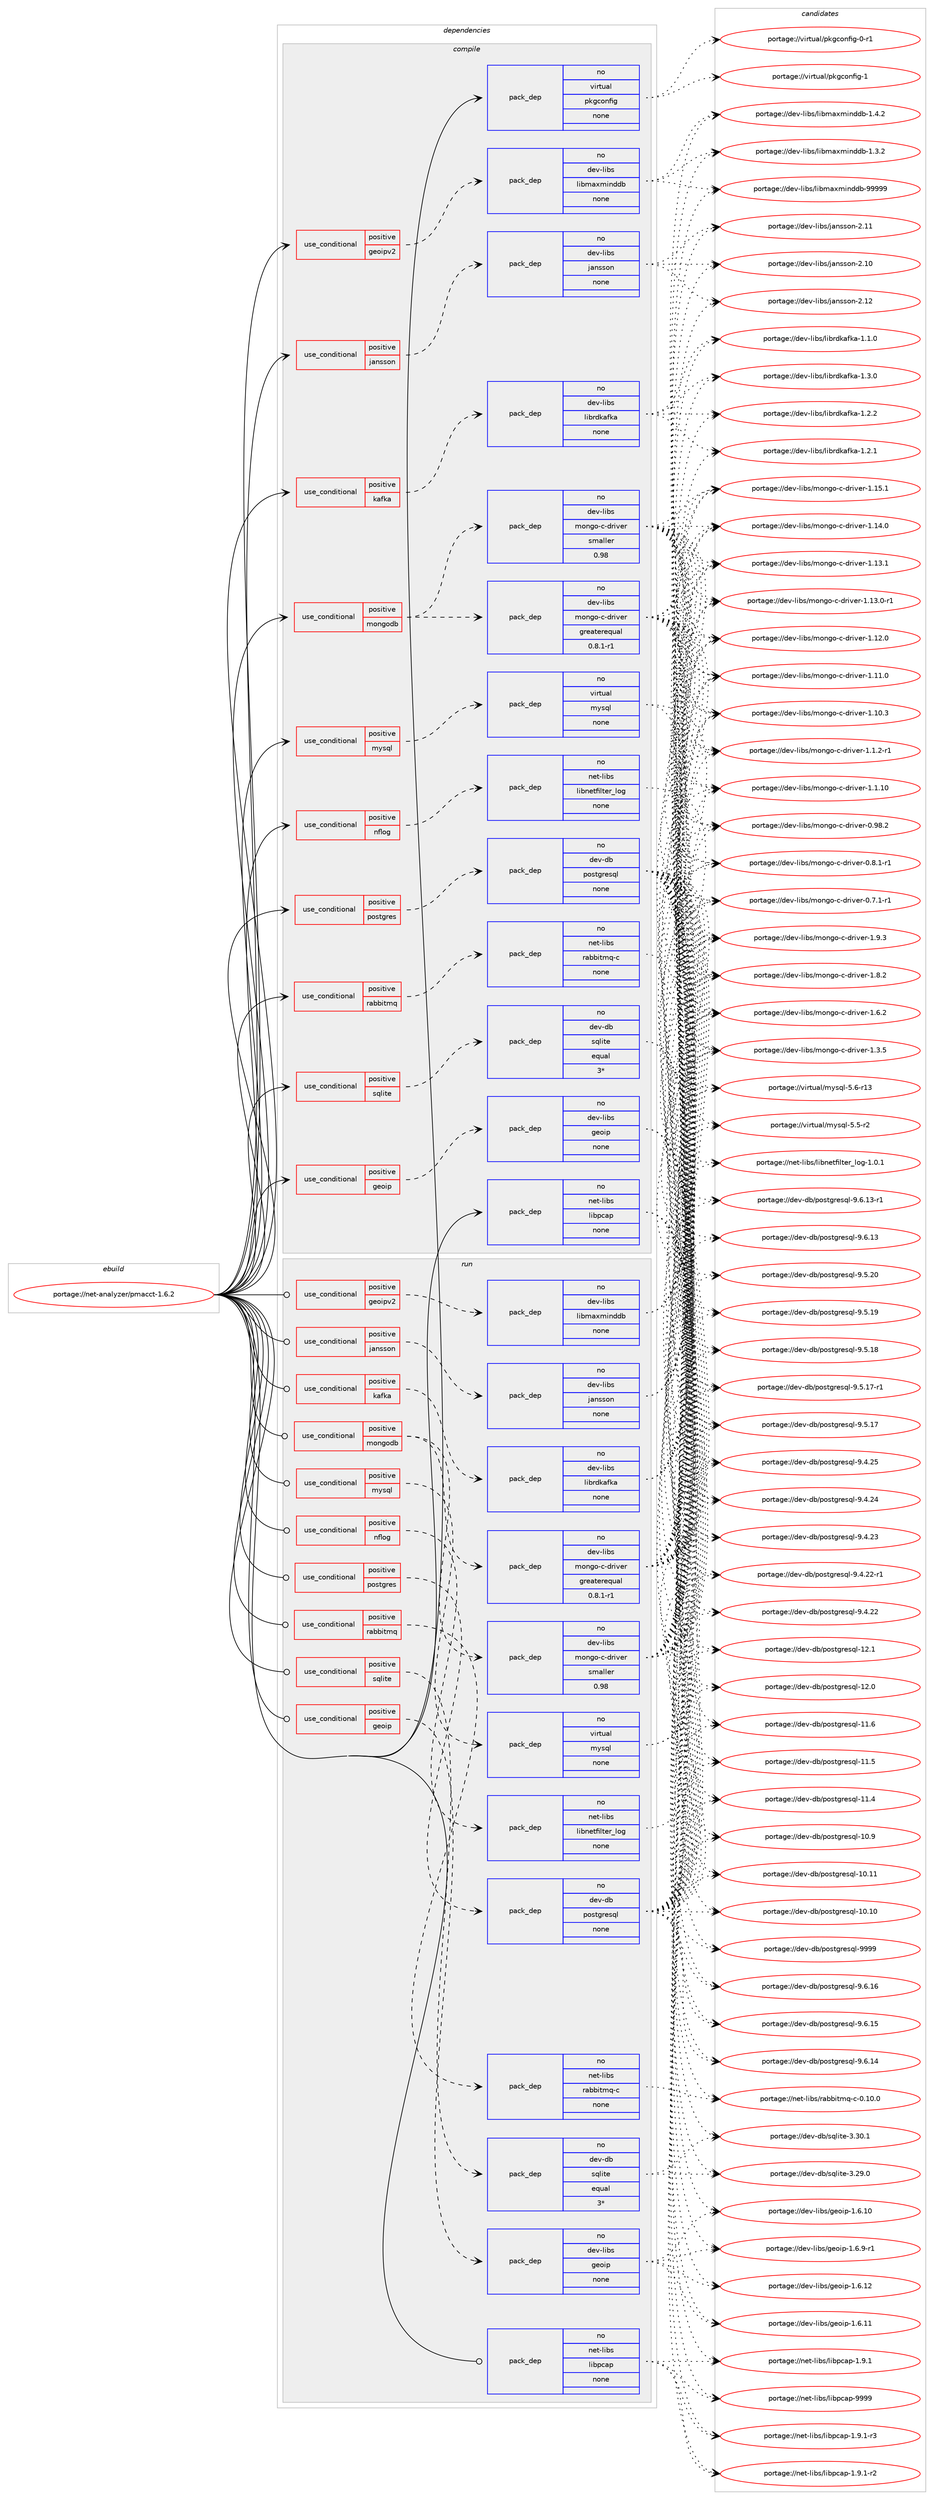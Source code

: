 digraph prolog {

# *************
# Graph options
# *************

newrank=true;
concentrate=true;
compound=true;
graph [rankdir=LR,fontname=Helvetica,fontsize=10,ranksep=1.5];#, ranksep=2.5, nodesep=0.2];
edge  [arrowhead=vee];
node  [fontname=Helvetica,fontsize=10];

# **********
# The ebuild
# **********

subgraph cluster_leftcol {
color=gray;
rank=same;
label=<<i>ebuild</i>>;
id [label="portage://net-analyzer/pmacct-1.6.2", color=red, width=4, href="../net-analyzer/pmacct-1.6.2.svg"];
}

# ****************
# The dependencies
# ****************

subgraph cluster_midcol {
color=gray;
label=<<i>dependencies</i>>;
subgraph cluster_compile {
fillcolor="#eeeeee";
style=filled;
label=<<i>compile</i>>;
subgraph cond34175 {
dependency152316 [label=<<TABLE BORDER="0" CELLBORDER="1" CELLSPACING="0" CELLPADDING="4"><TR><TD ROWSPAN="3" CELLPADDING="10">use_conditional</TD></TR><TR><TD>positive</TD></TR><TR><TD>geoip</TD></TR></TABLE>>, shape=none, color=red];
subgraph pack115647 {
dependency152317 [label=<<TABLE BORDER="0" CELLBORDER="1" CELLSPACING="0" CELLPADDING="4" WIDTH="220"><TR><TD ROWSPAN="6" CELLPADDING="30">pack_dep</TD></TR><TR><TD WIDTH="110">no</TD></TR><TR><TD>dev-libs</TD></TR><TR><TD>geoip</TD></TR><TR><TD>none</TD></TR><TR><TD></TD></TR></TABLE>>, shape=none, color=blue];
}
dependency152316:e -> dependency152317:w [weight=20,style="dashed",arrowhead="vee"];
}
id:e -> dependency152316:w [weight=20,style="solid",arrowhead="vee"];
subgraph cond34176 {
dependency152318 [label=<<TABLE BORDER="0" CELLBORDER="1" CELLSPACING="0" CELLPADDING="4"><TR><TD ROWSPAN="3" CELLPADDING="10">use_conditional</TD></TR><TR><TD>positive</TD></TR><TR><TD>geoipv2</TD></TR></TABLE>>, shape=none, color=red];
subgraph pack115648 {
dependency152319 [label=<<TABLE BORDER="0" CELLBORDER="1" CELLSPACING="0" CELLPADDING="4" WIDTH="220"><TR><TD ROWSPAN="6" CELLPADDING="30">pack_dep</TD></TR><TR><TD WIDTH="110">no</TD></TR><TR><TD>dev-libs</TD></TR><TR><TD>libmaxminddb</TD></TR><TR><TD>none</TD></TR><TR><TD></TD></TR></TABLE>>, shape=none, color=blue];
}
dependency152318:e -> dependency152319:w [weight=20,style="dashed",arrowhead="vee"];
}
id:e -> dependency152318:w [weight=20,style="solid",arrowhead="vee"];
subgraph cond34177 {
dependency152320 [label=<<TABLE BORDER="0" CELLBORDER="1" CELLSPACING="0" CELLPADDING="4"><TR><TD ROWSPAN="3" CELLPADDING="10">use_conditional</TD></TR><TR><TD>positive</TD></TR><TR><TD>jansson</TD></TR></TABLE>>, shape=none, color=red];
subgraph pack115649 {
dependency152321 [label=<<TABLE BORDER="0" CELLBORDER="1" CELLSPACING="0" CELLPADDING="4" WIDTH="220"><TR><TD ROWSPAN="6" CELLPADDING="30">pack_dep</TD></TR><TR><TD WIDTH="110">no</TD></TR><TR><TD>dev-libs</TD></TR><TR><TD>jansson</TD></TR><TR><TD>none</TD></TR><TR><TD></TD></TR></TABLE>>, shape=none, color=blue];
}
dependency152320:e -> dependency152321:w [weight=20,style="dashed",arrowhead="vee"];
}
id:e -> dependency152320:w [weight=20,style="solid",arrowhead="vee"];
subgraph cond34178 {
dependency152322 [label=<<TABLE BORDER="0" CELLBORDER="1" CELLSPACING="0" CELLPADDING="4"><TR><TD ROWSPAN="3" CELLPADDING="10">use_conditional</TD></TR><TR><TD>positive</TD></TR><TR><TD>kafka</TD></TR></TABLE>>, shape=none, color=red];
subgraph pack115650 {
dependency152323 [label=<<TABLE BORDER="0" CELLBORDER="1" CELLSPACING="0" CELLPADDING="4" WIDTH="220"><TR><TD ROWSPAN="6" CELLPADDING="30">pack_dep</TD></TR><TR><TD WIDTH="110">no</TD></TR><TR><TD>dev-libs</TD></TR><TR><TD>librdkafka</TD></TR><TR><TD>none</TD></TR><TR><TD></TD></TR></TABLE>>, shape=none, color=blue];
}
dependency152322:e -> dependency152323:w [weight=20,style="dashed",arrowhead="vee"];
}
id:e -> dependency152322:w [weight=20,style="solid",arrowhead="vee"];
subgraph cond34179 {
dependency152324 [label=<<TABLE BORDER="0" CELLBORDER="1" CELLSPACING="0" CELLPADDING="4"><TR><TD ROWSPAN="3" CELLPADDING="10">use_conditional</TD></TR><TR><TD>positive</TD></TR><TR><TD>mongodb</TD></TR></TABLE>>, shape=none, color=red];
subgraph pack115651 {
dependency152325 [label=<<TABLE BORDER="0" CELLBORDER="1" CELLSPACING="0" CELLPADDING="4" WIDTH="220"><TR><TD ROWSPAN="6" CELLPADDING="30">pack_dep</TD></TR><TR><TD WIDTH="110">no</TD></TR><TR><TD>dev-libs</TD></TR><TR><TD>mongo-c-driver</TD></TR><TR><TD>greaterequal</TD></TR><TR><TD>0.8.1-r1</TD></TR></TABLE>>, shape=none, color=blue];
}
dependency152324:e -> dependency152325:w [weight=20,style="dashed",arrowhead="vee"];
subgraph pack115652 {
dependency152326 [label=<<TABLE BORDER="0" CELLBORDER="1" CELLSPACING="0" CELLPADDING="4" WIDTH="220"><TR><TD ROWSPAN="6" CELLPADDING="30">pack_dep</TD></TR><TR><TD WIDTH="110">no</TD></TR><TR><TD>dev-libs</TD></TR><TR><TD>mongo-c-driver</TD></TR><TR><TD>smaller</TD></TR><TR><TD>0.98</TD></TR></TABLE>>, shape=none, color=blue];
}
dependency152324:e -> dependency152326:w [weight=20,style="dashed",arrowhead="vee"];
}
id:e -> dependency152324:w [weight=20,style="solid",arrowhead="vee"];
subgraph cond34180 {
dependency152327 [label=<<TABLE BORDER="0" CELLBORDER="1" CELLSPACING="0" CELLPADDING="4"><TR><TD ROWSPAN="3" CELLPADDING="10">use_conditional</TD></TR><TR><TD>positive</TD></TR><TR><TD>mysql</TD></TR></TABLE>>, shape=none, color=red];
subgraph pack115653 {
dependency152328 [label=<<TABLE BORDER="0" CELLBORDER="1" CELLSPACING="0" CELLPADDING="4" WIDTH="220"><TR><TD ROWSPAN="6" CELLPADDING="30">pack_dep</TD></TR><TR><TD WIDTH="110">no</TD></TR><TR><TD>virtual</TD></TR><TR><TD>mysql</TD></TR><TR><TD>none</TD></TR><TR><TD></TD></TR></TABLE>>, shape=none, color=blue];
}
dependency152327:e -> dependency152328:w [weight=20,style="dashed",arrowhead="vee"];
}
id:e -> dependency152327:w [weight=20,style="solid",arrowhead="vee"];
subgraph cond34181 {
dependency152329 [label=<<TABLE BORDER="0" CELLBORDER="1" CELLSPACING="0" CELLPADDING="4"><TR><TD ROWSPAN="3" CELLPADDING="10">use_conditional</TD></TR><TR><TD>positive</TD></TR><TR><TD>nflog</TD></TR></TABLE>>, shape=none, color=red];
subgraph pack115654 {
dependency152330 [label=<<TABLE BORDER="0" CELLBORDER="1" CELLSPACING="0" CELLPADDING="4" WIDTH="220"><TR><TD ROWSPAN="6" CELLPADDING="30">pack_dep</TD></TR><TR><TD WIDTH="110">no</TD></TR><TR><TD>net-libs</TD></TR><TR><TD>libnetfilter_log</TD></TR><TR><TD>none</TD></TR><TR><TD></TD></TR></TABLE>>, shape=none, color=blue];
}
dependency152329:e -> dependency152330:w [weight=20,style="dashed",arrowhead="vee"];
}
id:e -> dependency152329:w [weight=20,style="solid",arrowhead="vee"];
subgraph cond34182 {
dependency152331 [label=<<TABLE BORDER="0" CELLBORDER="1" CELLSPACING="0" CELLPADDING="4"><TR><TD ROWSPAN="3" CELLPADDING="10">use_conditional</TD></TR><TR><TD>positive</TD></TR><TR><TD>postgres</TD></TR></TABLE>>, shape=none, color=red];
subgraph pack115655 {
dependency152332 [label=<<TABLE BORDER="0" CELLBORDER="1" CELLSPACING="0" CELLPADDING="4" WIDTH="220"><TR><TD ROWSPAN="6" CELLPADDING="30">pack_dep</TD></TR><TR><TD WIDTH="110">no</TD></TR><TR><TD>dev-db</TD></TR><TR><TD>postgresql</TD></TR><TR><TD>none</TD></TR><TR><TD></TD></TR></TABLE>>, shape=none, color=blue];
}
dependency152331:e -> dependency152332:w [weight=20,style="dashed",arrowhead="vee"];
}
id:e -> dependency152331:w [weight=20,style="solid",arrowhead="vee"];
subgraph cond34183 {
dependency152333 [label=<<TABLE BORDER="0" CELLBORDER="1" CELLSPACING="0" CELLPADDING="4"><TR><TD ROWSPAN="3" CELLPADDING="10">use_conditional</TD></TR><TR><TD>positive</TD></TR><TR><TD>rabbitmq</TD></TR></TABLE>>, shape=none, color=red];
subgraph pack115656 {
dependency152334 [label=<<TABLE BORDER="0" CELLBORDER="1" CELLSPACING="0" CELLPADDING="4" WIDTH="220"><TR><TD ROWSPAN="6" CELLPADDING="30">pack_dep</TD></TR><TR><TD WIDTH="110">no</TD></TR><TR><TD>net-libs</TD></TR><TR><TD>rabbitmq-c</TD></TR><TR><TD>none</TD></TR><TR><TD></TD></TR></TABLE>>, shape=none, color=blue];
}
dependency152333:e -> dependency152334:w [weight=20,style="dashed",arrowhead="vee"];
}
id:e -> dependency152333:w [weight=20,style="solid",arrowhead="vee"];
subgraph cond34184 {
dependency152335 [label=<<TABLE BORDER="0" CELLBORDER="1" CELLSPACING="0" CELLPADDING="4"><TR><TD ROWSPAN="3" CELLPADDING="10">use_conditional</TD></TR><TR><TD>positive</TD></TR><TR><TD>sqlite</TD></TR></TABLE>>, shape=none, color=red];
subgraph pack115657 {
dependency152336 [label=<<TABLE BORDER="0" CELLBORDER="1" CELLSPACING="0" CELLPADDING="4" WIDTH="220"><TR><TD ROWSPAN="6" CELLPADDING="30">pack_dep</TD></TR><TR><TD WIDTH="110">no</TD></TR><TR><TD>dev-db</TD></TR><TR><TD>sqlite</TD></TR><TR><TD>equal</TD></TR><TR><TD>3*</TD></TR></TABLE>>, shape=none, color=blue];
}
dependency152335:e -> dependency152336:w [weight=20,style="dashed",arrowhead="vee"];
}
id:e -> dependency152335:w [weight=20,style="solid",arrowhead="vee"];
subgraph pack115658 {
dependency152337 [label=<<TABLE BORDER="0" CELLBORDER="1" CELLSPACING="0" CELLPADDING="4" WIDTH="220"><TR><TD ROWSPAN="6" CELLPADDING="30">pack_dep</TD></TR><TR><TD WIDTH="110">no</TD></TR><TR><TD>net-libs</TD></TR><TR><TD>libpcap</TD></TR><TR><TD>none</TD></TR><TR><TD></TD></TR></TABLE>>, shape=none, color=blue];
}
id:e -> dependency152337:w [weight=20,style="solid",arrowhead="vee"];
subgraph pack115659 {
dependency152338 [label=<<TABLE BORDER="0" CELLBORDER="1" CELLSPACING="0" CELLPADDING="4" WIDTH="220"><TR><TD ROWSPAN="6" CELLPADDING="30">pack_dep</TD></TR><TR><TD WIDTH="110">no</TD></TR><TR><TD>virtual</TD></TR><TR><TD>pkgconfig</TD></TR><TR><TD>none</TD></TR><TR><TD></TD></TR></TABLE>>, shape=none, color=blue];
}
id:e -> dependency152338:w [weight=20,style="solid",arrowhead="vee"];
}
subgraph cluster_compileandrun {
fillcolor="#eeeeee";
style=filled;
label=<<i>compile and run</i>>;
}
subgraph cluster_run {
fillcolor="#eeeeee";
style=filled;
label=<<i>run</i>>;
subgraph cond34185 {
dependency152339 [label=<<TABLE BORDER="0" CELLBORDER="1" CELLSPACING="0" CELLPADDING="4"><TR><TD ROWSPAN="3" CELLPADDING="10">use_conditional</TD></TR><TR><TD>positive</TD></TR><TR><TD>geoip</TD></TR></TABLE>>, shape=none, color=red];
subgraph pack115660 {
dependency152340 [label=<<TABLE BORDER="0" CELLBORDER="1" CELLSPACING="0" CELLPADDING="4" WIDTH="220"><TR><TD ROWSPAN="6" CELLPADDING="30">pack_dep</TD></TR><TR><TD WIDTH="110">no</TD></TR><TR><TD>dev-libs</TD></TR><TR><TD>geoip</TD></TR><TR><TD>none</TD></TR><TR><TD></TD></TR></TABLE>>, shape=none, color=blue];
}
dependency152339:e -> dependency152340:w [weight=20,style="dashed",arrowhead="vee"];
}
id:e -> dependency152339:w [weight=20,style="solid",arrowhead="odot"];
subgraph cond34186 {
dependency152341 [label=<<TABLE BORDER="0" CELLBORDER="1" CELLSPACING="0" CELLPADDING="4"><TR><TD ROWSPAN="3" CELLPADDING="10">use_conditional</TD></TR><TR><TD>positive</TD></TR><TR><TD>geoipv2</TD></TR></TABLE>>, shape=none, color=red];
subgraph pack115661 {
dependency152342 [label=<<TABLE BORDER="0" CELLBORDER="1" CELLSPACING="0" CELLPADDING="4" WIDTH="220"><TR><TD ROWSPAN="6" CELLPADDING="30">pack_dep</TD></TR><TR><TD WIDTH="110">no</TD></TR><TR><TD>dev-libs</TD></TR><TR><TD>libmaxminddb</TD></TR><TR><TD>none</TD></TR><TR><TD></TD></TR></TABLE>>, shape=none, color=blue];
}
dependency152341:e -> dependency152342:w [weight=20,style="dashed",arrowhead="vee"];
}
id:e -> dependency152341:w [weight=20,style="solid",arrowhead="odot"];
subgraph cond34187 {
dependency152343 [label=<<TABLE BORDER="0" CELLBORDER="1" CELLSPACING="0" CELLPADDING="4"><TR><TD ROWSPAN="3" CELLPADDING="10">use_conditional</TD></TR><TR><TD>positive</TD></TR><TR><TD>jansson</TD></TR></TABLE>>, shape=none, color=red];
subgraph pack115662 {
dependency152344 [label=<<TABLE BORDER="0" CELLBORDER="1" CELLSPACING="0" CELLPADDING="4" WIDTH="220"><TR><TD ROWSPAN="6" CELLPADDING="30">pack_dep</TD></TR><TR><TD WIDTH="110">no</TD></TR><TR><TD>dev-libs</TD></TR><TR><TD>jansson</TD></TR><TR><TD>none</TD></TR><TR><TD></TD></TR></TABLE>>, shape=none, color=blue];
}
dependency152343:e -> dependency152344:w [weight=20,style="dashed",arrowhead="vee"];
}
id:e -> dependency152343:w [weight=20,style="solid",arrowhead="odot"];
subgraph cond34188 {
dependency152345 [label=<<TABLE BORDER="0" CELLBORDER="1" CELLSPACING="0" CELLPADDING="4"><TR><TD ROWSPAN="3" CELLPADDING="10">use_conditional</TD></TR><TR><TD>positive</TD></TR><TR><TD>kafka</TD></TR></TABLE>>, shape=none, color=red];
subgraph pack115663 {
dependency152346 [label=<<TABLE BORDER="0" CELLBORDER="1" CELLSPACING="0" CELLPADDING="4" WIDTH="220"><TR><TD ROWSPAN="6" CELLPADDING="30">pack_dep</TD></TR><TR><TD WIDTH="110">no</TD></TR><TR><TD>dev-libs</TD></TR><TR><TD>librdkafka</TD></TR><TR><TD>none</TD></TR><TR><TD></TD></TR></TABLE>>, shape=none, color=blue];
}
dependency152345:e -> dependency152346:w [weight=20,style="dashed",arrowhead="vee"];
}
id:e -> dependency152345:w [weight=20,style="solid",arrowhead="odot"];
subgraph cond34189 {
dependency152347 [label=<<TABLE BORDER="0" CELLBORDER="1" CELLSPACING="0" CELLPADDING="4"><TR><TD ROWSPAN="3" CELLPADDING="10">use_conditional</TD></TR><TR><TD>positive</TD></TR><TR><TD>mongodb</TD></TR></TABLE>>, shape=none, color=red];
subgraph pack115664 {
dependency152348 [label=<<TABLE BORDER="0" CELLBORDER="1" CELLSPACING="0" CELLPADDING="4" WIDTH="220"><TR><TD ROWSPAN="6" CELLPADDING="30">pack_dep</TD></TR><TR><TD WIDTH="110">no</TD></TR><TR><TD>dev-libs</TD></TR><TR><TD>mongo-c-driver</TD></TR><TR><TD>greaterequal</TD></TR><TR><TD>0.8.1-r1</TD></TR></TABLE>>, shape=none, color=blue];
}
dependency152347:e -> dependency152348:w [weight=20,style="dashed",arrowhead="vee"];
subgraph pack115665 {
dependency152349 [label=<<TABLE BORDER="0" CELLBORDER="1" CELLSPACING="0" CELLPADDING="4" WIDTH="220"><TR><TD ROWSPAN="6" CELLPADDING="30">pack_dep</TD></TR><TR><TD WIDTH="110">no</TD></TR><TR><TD>dev-libs</TD></TR><TR><TD>mongo-c-driver</TD></TR><TR><TD>smaller</TD></TR><TR><TD>0.98</TD></TR></TABLE>>, shape=none, color=blue];
}
dependency152347:e -> dependency152349:w [weight=20,style="dashed",arrowhead="vee"];
}
id:e -> dependency152347:w [weight=20,style="solid",arrowhead="odot"];
subgraph cond34190 {
dependency152350 [label=<<TABLE BORDER="0" CELLBORDER="1" CELLSPACING="0" CELLPADDING="4"><TR><TD ROWSPAN="3" CELLPADDING="10">use_conditional</TD></TR><TR><TD>positive</TD></TR><TR><TD>mysql</TD></TR></TABLE>>, shape=none, color=red];
subgraph pack115666 {
dependency152351 [label=<<TABLE BORDER="0" CELLBORDER="1" CELLSPACING="0" CELLPADDING="4" WIDTH="220"><TR><TD ROWSPAN="6" CELLPADDING="30">pack_dep</TD></TR><TR><TD WIDTH="110">no</TD></TR><TR><TD>virtual</TD></TR><TR><TD>mysql</TD></TR><TR><TD>none</TD></TR><TR><TD></TD></TR></TABLE>>, shape=none, color=blue];
}
dependency152350:e -> dependency152351:w [weight=20,style="dashed",arrowhead="vee"];
}
id:e -> dependency152350:w [weight=20,style="solid",arrowhead="odot"];
subgraph cond34191 {
dependency152352 [label=<<TABLE BORDER="0" CELLBORDER="1" CELLSPACING="0" CELLPADDING="4"><TR><TD ROWSPAN="3" CELLPADDING="10">use_conditional</TD></TR><TR><TD>positive</TD></TR><TR><TD>nflog</TD></TR></TABLE>>, shape=none, color=red];
subgraph pack115667 {
dependency152353 [label=<<TABLE BORDER="0" CELLBORDER="1" CELLSPACING="0" CELLPADDING="4" WIDTH="220"><TR><TD ROWSPAN="6" CELLPADDING="30">pack_dep</TD></TR><TR><TD WIDTH="110">no</TD></TR><TR><TD>net-libs</TD></TR><TR><TD>libnetfilter_log</TD></TR><TR><TD>none</TD></TR><TR><TD></TD></TR></TABLE>>, shape=none, color=blue];
}
dependency152352:e -> dependency152353:w [weight=20,style="dashed",arrowhead="vee"];
}
id:e -> dependency152352:w [weight=20,style="solid",arrowhead="odot"];
subgraph cond34192 {
dependency152354 [label=<<TABLE BORDER="0" CELLBORDER="1" CELLSPACING="0" CELLPADDING="4"><TR><TD ROWSPAN="3" CELLPADDING="10">use_conditional</TD></TR><TR><TD>positive</TD></TR><TR><TD>postgres</TD></TR></TABLE>>, shape=none, color=red];
subgraph pack115668 {
dependency152355 [label=<<TABLE BORDER="0" CELLBORDER="1" CELLSPACING="0" CELLPADDING="4" WIDTH="220"><TR><TD ROWSPAN="6" CELLPADDING="30">pack_dep</TD></TR><TR><TD WIDTH="110">no</TD></TR><TR><TD>dev-db</TD></TR><TR><TD>postgresql</TD></TR><TR><TD>none</TD></TR><TR><TD></TD></TR></TABLE>>, shape=none, color=blue];
}
dependency152354:e -> dependency152355:w [weight=20,style="dashed",arrowhead="vee"];
}
id:e -> dependency152354:w [weight=20,style="solid",arrowhead="odot"];
subgraph cond34193 {
dependency152356 [label=<<TABLE BORDER="0" CELLBORDER="1" CELLSPACING="0" CELLPADDING="4"><TR><TD ROWSPAN="3" CELLPADDING="10">use_conditional</TD></TR><TR><TD>positive</TD></TR><TR><TD>rabbitmq</TD></TR></TABLE>>, shape=none, color=red];
subgraph pack115669 {
dependency152357 [label=<<TABLE BORDER="0" CELLBORDER="1" CELLSPACING="0" CELLPADDING="4" WIDTH="220"><TR><TD ROWSPAN="6" CELLPADDING="30">pack_dep</TD></TR><TR><TD WIDTH="110">no</TD></TR><TR><TD>net-libs</TD></TR><TR><TD>rabbitmq-c</TD></TR><TR><TD>none</TD></TR><TR><TD></TD></TR></TABLE>>, shape=none, color=blue];
}
dependency152356:e -> dependency152357:w [weight=20,style="dashed",arrowhead="vee"];
}
id:e -> dependency152356:w [weight=20,style="solid",arrowhead="odot"];
subgraph cond34194 {
dependency152358 [label=<<TABLE BORDER="0" CELLBORDER="1" CELLSPACING="0" CELLPADDING="4"><TR><TD ROWSPAN="3" CELLPADDING="10">use_conditional</TD></TR><TR><TD>positive</TD></TR><TR><TD>sqlite</TD></TR></TABLE>>, shape=none, color=red];
subgraph pack115670 {
dependency152359 [label=<<TABLE BORDER="0" CELLBORDER="1" CELLSPACING="0" CELLPADDING="4" WIDTH="220"><TR><TD ROWSPAN="6" CELLPADDING="30">pack_dep</TD></TR><TR><TD WIDTH="110">no</TD></TR><TR><TD>dev-db</TD></TR><TR><TD>sqlite</TD></TR><TR><TD>equal</TD></TR><TR><TD>3*</TD></TR></TABLE>>, shape=none, color=blue];
}
dependency152358:e -> dependency152359:w [weight=20,style="dashed",arrowhead="vee"];
}
id:e -> dependency152358:w [weight=20,style="solid",arrowhead="odot"];
subgraph pack115671 {
dependency152360 [label=<<TABLE BORDER="0" CELLBORDER="1" CELLSPACING="0" CELLPADDING="4" WIDTH="220"><TR><TD ROWSPAN="6" CELLPADDING="30">pack_dep</TD></TR><TR><TD WIDTH="110">no</TD></TR><TR><TD>net-libs</TD></TR><TR><TD>libpcap</TD></TR><TR><TD>none</TD></TR><TR><TD></TD></TR></TABLE>>, shape=none, color=blue];
}
id:e -> dependency152360:w [weight=20,style="solid",arrowhead="odot"];
}
}

# **************
# The candidates
# **************

subgraph cluster_choices {
rank=same;
color=gray;
label=<<i>candidates</i>>;

subgraph choice115647 {
color=black;
nodesep=1;
choice1001011184510810598115471031011111051124549465446574511449 [label="portage://dev-libs/geoip-1.6.9-r1", color=red, width=4,href="../dev-libs/geoip-1.6.9-r1.svg"];
choice10010111845108105981154710310111110511245494654464950 [label="portage://dev-libs/geoip-1.6.12", color=red, width=4,href="../dev-libs/geoip-1.6.12.svg"];
choice10010111845108105981154710310111110511245494654464949 [label="portage://dev-libs/geoip-1.6.11", color=red, width=4,href="../dev-libs/geoip-1.6.11.svg"];
choice10010111845108105981154710310111110511245494654464948 [label="portage://dev-libs/geoip-1.6.10", color=red, width=4,href="../dev-libs/geoip-1.6.10.svg"];
dependency152317:e -> choice1001011184510810598115471031011111051124549465446574511449:w [style=dotted,weight="100"];
dependency152317:e -> choice10010111845108105981154710310111110511245494654464950:w [style=dotted,weight="100"];
dependency152317:e -> choice10010111845108105981154710310111110511245494654464949:w [style=dotted,weight="100"];
dependency152317:e -> choice10010111845108105981154710310111110511245494654464948:w [style=dotted,weight="100"];
}
subgraph choice115648 {
color=black;
nodesep=1;
choice100101118451081059811547108105981099712010910511010010098455757575757 [label="portage://dev-libs/libmaxminddb-99999", color=red, width=4,href="../dev-libs/libmaxminddb-99999.svg"];
choice100101118451081059811547108105981099712010910511010010098454946524650 [label="portage://dev-libs/libmaxminddb-1.4.2", color=red, width=4,href="../dev-libs/libmaxminddb-1.4.2.svg"];
choice100101118451081059811547108105981099712010910511010010098454946514650 [label="portage://dev-libs/libmaxminddb-1.3.2", color=red, width=4,href="../dev-libs/libmaxminddb-1.3.2.svg"];
dependency152319:e -> choice100101118451081059811547108105981099712010910511010010098455757575757:w [style=dotted,weight="100"];
dependency152319:e -> choice100101118451081059811547108105981099712010910511010010098454946524650:w [style=dotted,weight="100"];
dependency152319:e -> choice100101118451081059811547108105981099712010910511010010098454946514650:w [style=dotted,weight="100"];
}
subgraph choice115649 {
color=black;
nodesep=1;
choice100101118451081059811547106971101151151111104550464950 [label="portage://dev-libs/jansson-2.12", color=red, width=4,href="../dev-libs/jansson-2.12.svg"];
choice100101118451081059811547106971101151151111104550464949 [label="portage://dev-libs/jansson-2.11", color=red, width=4,href="../dev-libs/jansson-2.11.svg"];
choice100101118451081059811547106971101151151111104550464948 [label="portage://dev-libs/jansson-2.10", color=red, width=4,href="../dev-libs/jansson-2.10.svg"];
dependency152321:e -> choice100101118451081059811547106971101151151111104550464950:w [style=dotted,weight="100"];
dependency152321:e -> choice100101118451081059811547106971101151151111104550464949:w [style=dotted,weight="100"];
dependency152321:e -> choice100101118451081059811547106971101151151111104550464948:w [style=dotted,weight="100"];
}
subgraph choice115650 {
color=black;
nodesep=1;
choice100101118451081059811547108105981141001079710210797454946514648 [label="portage://dev-libs/librdkafka-1.3.0", color=red, width=4,href="../dev-libs/librdkafka-1.3.0.svg"];
choice100101118451081059811547108105981141001079710210797454946504650 [label="portage://dev-libs/librdkafka-1.2.2", color=red, width=4,href="../dev-libs/librdkafka-1.2.2.svg"];
choice100101118451081059811547108105981141001079710210797454946504649 [label="portage://dev-libs/librdkafka-1.2.1", color=red, width=4,href="../dev-libs/librdkafka-1.2.1.svg"];
choice100101118451081059811547108105981141001079710210797454946494648 [label="portage://dev-libs/librdkafka-1.1.0", color=red, width=4,href="../dev-libs/librdkafka-1.1.0.svg"];
dependency152323:e -> choice100101118451081059811547108105981141001079710210797454946514648:w [style=dotted,weight="100"];
dependency152323:e -> choice100101118451081059811547108105981141001079710210797454946504650:w [style=dotted,weight="100"];
dependency152323:e -> choice100101118451081059811547108105981141001079710210797454946504649:w [style=dotted,weight="100"];
dependency152323:e -> choice100101118451081059811547108105981141001079710210797454946494648:w [style=dotted,weight="100"];
}
subgraph choice115651 {
color=black;
nodesep=1;
choice100101118451081059811547109111110103111459945100114105118101114454946574651 [label="portage://dev-libs/mongo-c-driver-1.9.3", color=red, width=4,href="../dev-libs/mongo-c-driver-1.9.3.svg"];
choice100101118451081059811547109111110103111459945100114105118101114454946564650 [label="portage://dev-libs/mongo-c-driver-1.8.2", color=red, width=4,href="../dev-libs/mongo-c-driver-1.8.2.svg"];
choice100101118451081059811547109111110103111459945100114105118101114454946544650 [label="portage://dev-libs/mongo-c-driver-1.6.2", color=red, width=4,href="../dev-libs/mongo-c-driver-1.6.2.svg"];
choice100101118451081059811547109111110103111459945100114105118101114454946514653 [label="portage://dev-libs/mongo-c-driver-1.3.5", color=red, width=4,href="../dev-libs/mongo-c-driver-1.3.5.svg"];
choice10010111845108105981154710911111010311145994510011410511810111445494649534649 [label="portage://dev-libs/mongo-c-driver-1.15.1", color=red, width=4,href="../dev-libs/mongo-c-driver-1.15.1.svg"];
choice10010111845108105981154710911111010311145994510011410511810111445494649524648 [label="portage://dev-libs/mongo-c-driver-1.14.0", color=red, width=4,href="../dev-libs/mongo-c-driver-1.14.0.svg"];
choice10010111845108105981154710911111010311145994510011410511810111445494649514649 [label="portage://dev-libs/mongo-c-driver-1.13.1", color=red, width=4,href="../dev-libs/mongo-c-driver-1.13.1.svg"];
choice100101118451081059811547109111110103111459945100114105118101114454946495146484511449 [label="portage://dev-libs/mongo-c-driver-1.13.0-r1", color=red, width=4,href="../dev-libs/mongo-c-driver-1.13.0-r1.svg"];
choice10010111845108105981154710911111010311145994510011410511810111445494649504648 [label="portage://dev-libs/mongo-c-driver-1.12.0", color=red, width=4,href="../dev-libs/mongo-c-driver-1.12.0.svg"];
choice10010111845108105981154710911111010311145994510011410511810111445494649494648 [label="portage://dev-libs/mongo-c-driver-1.11.0", color=red, width=4,href="../dev-libs/mongo-c-driver-1.11.0.svg"];
choice10010111845108105981154710911111010311145994510011410511810111445494649484651 [label="portage://dev-libs/mongo-c-driver-1.10.3", color=red, width=4,href="../dev-libs/mongo-c-driver-1.10.3.svg"];
choice1001011184510810598115471091111101031114599451001141051181011144549464946504511449 [label="portage://dev-libs/mongo-c-driver-1.1.2-r1", color=red, width=4,href="../dev-libs/mongo-c-driver-1.1.2-r1.svg"];
choice10010111845108105981154710911111010311145994510011410511810111445494649464948 [label="portage://dev-libs/mongo-c-driver-1.1.10", color=red, width=4,href="../dev-libs/mongo-c-driver-1.1.10.svg"];
choice10010111845108105981154710911111010311145994510011410511810111445484657564650 [label="portage://dev-libs/mongo-c-driver-0.98.2", color=red, width=4,href="../dev-libs/mongo-c-driver-0.98.2.svg"];
choice1001011184510810598115471091111101031114599451001141051181011144548465646494511449 [label="portage://dev-libs/mongo-c-driver-0.8.1-r1", color=red, width=4,href="../dev-libs/mongo-c-driver-0.8.1-r1.svg"];
choice1001011184510810598115471091111101031114599451001141051181011144548465546494511449 [label="portage://dev-libs/mongo-c-driver-0.7.1-r1", color=red, width=4,href="../dev-libs/mongo-c-driver-0.7.1-r1.svg"];
dependency152325:e -> choice100101118451081059811547109111110103111459945100114105118101114454946574651:w [style=dotted,weight="100"];
dependency152325:e -> choice100101118451081059811547109111110103111459945100114105118101114454946564650:w [style=dotted,weight="100"];
dependency152325:e -> choice100101118451081059811547109111110103111459945100114105118101114454946544650:w [style=dotted,weight="100"];
dependency152325:e -> choice100101118451081059811547109111110103111459945100114105118101114454946514653:w [style=dotted,weight="100"];
dependency152325:e -> choice10010111845108105981154710911111010311145994510011410511810111445494649534649:w [style=dotted,weight="100"];
dependency152325:e -> choice10010111845108105981154710911111010311145994510011410511810111445494649524648:w [style=dotted,weight="100"];
dependency152325:e -> choice10010111845108105981154710911111010311145994510011410511810111445494649514649:w [style=dotted,weight="100"];
dependency152325:e -> choice100101118451081059811547109111110103111459945100114105118101114454946495146484511449:w [style=dotted,weight="100"];
dependency152325:e -> choice10010111845108105981154710911111010311145994510011410511810111445494649504648:w [style=dotted,weight="100"];
dependency152325:e -> choice10010111845108105981154710911111010311145994510011410511810111445494649494648:w [style=dotted,weight="100"];
dependency152325:e -> choice10010111845108105981154710911111010311145994510011410511810111445494649484651:w [style=dotted,weight="100"];
dependency152325:e -> choice1001011184510810598115471091111101031114599451001141051181011144549464946504511449:w [style=dotted,weight="100"];
dependency152325:e -> choice10010111845108105981154710911111010311145994510011410511810111445494649464948:w [style=dotted,weight="100"];
dependency152325:e -> choice10010111845108105981154710911111010311145994510011410511810111445484657564650:w [style=dotted,weight="100"];
dependency152325:e -> choice1001011184510810598115471091111101031114599451001141051181011144548465646494511449:w [style=dotted,weight="100"];
dependency152325:e -> choice1001011184510810598115471091111101031114599451001141051181011144548465546494511449:w [style=dotted,weight="100"];
}
subgraph choice115652 {
color=black;
nodesep=1;
choice100101118451081059811547109111110103111459945100114105118101114454946574651 [label="portage://dev-libs/mongo-c-driver-1.9.3", color=red, width=4,href="../dev-libs/mongo-c-driver-1.9.3.svg"];
choice100101118451081059811547109111110103111459945100114105118101114454946564650 [label="portage://dev-libs/mongo-c-driver-1.8.2", color=red, width=4,href="../dev-libs/mongo-c-driver-1.8.2.svg"];
choice100101118451081059811547109111110103111459945100114105118101114454946544650 [label="portage://dev-libs/mongo-c-driver-1.6.2", color=red, width=4,href="../dev-libs/mongo-c-driver-1.6.2.svg"];
choice100101118451081059811547109111110103111459945100114105118101114454946514653 [label="portage://dev-libs/mongo-c-driver-1.3.5", color=red, width=4,href="../dev-libs/mongo-c-driver-1.3.5.svg"];
choice10010111845108105981154710911111010311145994510011410511810111445494649534649 [label="portage://dev-libs/mongo-c-driver-1.15.1", color=red, width=4,href="../dev-libs/mongo-c-driver-1.15.1.svg"];
choice10010111845108105981154710911111010311145994510011410511810111445494649524648 [label="portage://dev-libs/mongo-c-driver-1.14.0", color=red, width=4,href="../dev-libs/mongo-c-driver-1.14.0.svg"];
choice10010111845108105981154710911111010311145994510011410511810111445494649514649 [label="portage://dev-libs/mongo-c-driver-1.13.1", color=red, width=4,href="../dev-libs/mongo-c-driver-1.13.1.svg"];
choice100101118451081059811547109111110103111459945100114105118101114454946495146484511449 [label="portage://dev-libs/mongo-c-driver-1.13.0-r1", color=red, width=4,href="../dev-libs/mongo-c-driver-1.13.0-r1.svg"];
choice10010111845108105981154710911111010311145994510011410511810111445494649504648 [label="portage://dev-libs/mongo-c-driver-1.12.0", color=red, width=4,href="../dev-libs/mongo-c-driver-1.12.0.svg"];
choice10010111845108105981154710911111010311145994510011410511810111445494649494648 [label="portage://dev-libs/mongo-c-driver-1.11.0", color=red, width=4,href="../dev-libs/mongo-c-driver-1.11.0.svg"];
choice10010111845108105981154710911111010311145994510011410511810111445494649484651 [label="portage://dev-libs/mongo-c-driver-1.10.3", color=red, width=4,href="../dev-libs/mongo-c-driver-1.10.3.svg"];
choice1001011184510810598115471091111101031114599451001141051181011144549464946504511449 [label="portage://dev-libs/mongo-c-driver-1.1.2-r1", color=red, width=4,href="../dev-libs/mongo-c-driver-1.1.2-r1.svg"];
choice10010111845108105981154710911111010311145994510011410511810111445494649464948 [label="portage://dev-libs/mongo-c-driver-1.1.10", color=red, width=4,href="../dev-libs/mongo-c-driver-1.1.10.svg"];
choice10010111845108105981154710911111010311145994510011410511810111445484657564650 [label="portage://dev-libs/mongo-c-driver-0.98.2", color=red, width=4,href="../dev-libs/mongo-c-driver-0.98.2.svg"];
choice1001011184510810598115471091111101031114599451001141051181011144548465646494511449 [label="portage://dev-libs/mongo-c-driver-0.8.1-r1", color=red, width=4,href="../dev-libs/mongo-c-driver-0.8.1-r1.svg"];
choice1001011184510810598115471091111101031114599451001141051181011144548465546494511449 [label="portage://dev-libs/mongo-c-driver-0.7.1-r1", color=red, width=4,href="../dev-libs/mongo-c-driver-0.7.1-r1.svg"];
dependency152326:e -> choice100101118451081059811547109111110103111459945100114105118101114454946574651:w [style=dotted,weight="100"];
dependency152326:e -> choice100101118451081059811547109111110103111459945100114105118101114454946564650:w [style=dotted,weight="100"];
dependency152326:e -> choice100101118451081059811547109111110103111459945100114105118101114454946544650:w [style=dotted,weight="100"];
dependency152326:e -> choice100101118451081059811547109111110103111459945100114105118101114454946514653:w [style=dotted,weight="100"];
dependency152326:e -> choice10010111845108105981154710911111010311145994510011410511810111445494649534649:w [style=dotted,weight="100"];
dependency152326:e -> choice10010111845108105981154710911111010311145994510011410511810111445494649524648:w [style=dotted,weight="100"];
dependency152326:e -> choice10010111845108105981154710911111010311145994510011410511810111445494649514649:w [style=dotted,weight="100"];
dependency152326:e -> choice100101118451081059811547109111110103111459945100114105118101114454946495146484511449:w [style=dotted,weight="100"];
dependency152326:e -> choice10010111845108105981154710911111010311145994510011410511810111445494649504648:w [style=dotted,weight="100"];
dependency152326:e -> choice10010111845108105981154710911111010311145994510011410511810111445494649494648:w [style=dotted,weight="100"];
dependency152326:e -> choice10010111845108105981154710911111010311145994510011410511810111445494649484651:w [style=dotted,weight="100"];
dependency152326:e -> choice1001011184510810598115471091111101031114599451001141051181011144549464946504511449:w [style=dotted,weight="100"];
dependency152326:e -> choice10010111845108105981154710911111010311145994510011410511810111445494649464948:w [style=dotted,weight="100"];
dependency152326:e -> choice10010111845108105981154710911111010311145994510011410511810111445484657564650:w [style=dotted,weight="100"];
dependency152326:e -> choice1001011184510810598115471091111101031114599451001141051181011144548465646494511449:w [style=dotted,weight="100"];
dependency152326:e -> choice1001011184510810598115471091111101031114599451001141051181011144548465546494511449:w [style=dotted,weight="100"];
}
subgraph choice115653 {
color=black;
nodesep=1;
choice118105114116117971084710912111511310845534654451144951 [label="portage://virtual/mysql-5.6-r13", color=red, width=4,href="../virtual/mysql-5.6-r13.svg"];
choice1181051141161179710847109121115113108455346534511450 [label="portage://virtual/mysql-5.5-r2", color=red, width=4,href="../virtual/mysql-5.5-r2.svg"];
dependency152328:e -> choice118105114116117971084710912111511310845534654451144951:w [style=dotted,weight="100"];
dependency152328:e -> choice1181051141161179710847109121115113108455346534511450:w [style=dotted,weight="100"];
}
subgraph choice115654 {
color=black;
nodesep=1;
choice1101011164510810598115471081059811010111610210510811610111495108111103454946484649 [label="portage://net-libs/libnetfilter_log-1.0.1", color=red, width=4,href="../net-libs/libnetfilter_log-1.0.1.svg"];
dependency152330:e -> choice1101011164510810598115471081059811010111610210510811610111495108111103454946484649:w [style=dotted,weight="100"];
}
subgraph choice115655 {
color=black;
nodesep=1;
choice1001011184510098471121111151161031141011151131084557575757 [label="portage://dev-db/postgresql-9999", color=red, width=4,href="../dev-db/postgresql-9999.svg"];
choice10010111845100984711211111511610311410111511310845574654464954 [label="portage://dev-db/postgresql-9.6.16", color=red, width=4,href="../dev-db/postgresql-9.6.16.svg"];
choice10010111845100984711211111511610311410111511310845574654464953 [label="portage://dev-db/postgresql-9.6.15", color=red, width=4,href="../dev-db/postgresql-9.6.15.svg"];
choice10010111845100984711211111511610311410111511310845574654464952 [label="portage://dev-db/postgresql-9.6.14", color=red, width=4,href="../dev-db/postgresql-9.6.14.svg"];
choice100101118451009847112111115116103114101115113108455746544649514511449 [label="portage://dev-db/postgresql-9.6.13-r1", color=red, width=4,href="../dev-db/postgresql-9.6.13-r1.svg"];
choice10010111845100984711211111511610311410111511310845574654464951 [label="portage://dev-db/postgresql-9.6.13", color=red, width=4,href="../dev-db/postgresql-9.6.13.svg"];
choice10010111845100984711211111511610311410111511310845574653465048 [label="portage://dev-db/postgresql-9.5.20", color=red, width=4,href="../dev-db/postgresql-9.5.20.svg"];
choice10010111845100984711211111511610311410111511310845574653464957 [label="portage://dev-db/postgresql-9.5.19", color=red, width=4,href="../dev-db/postgresql-9.5.19.svg"];
choice10010111845100984711211111511610311410111511310845574653464956 [label="portage://dev-db/postgresql-9.5.18", color=red, width=4,href="../dev-db/postgresql-9.5.18.svg"];
choice100101118451009847112111115116103114101115113108455746534649554511449 [label="portage://dev-db/postgresql-9.5.17-r1", color=red, width=4,href="../dev-db/postgresql-9.5.17-r1.svg"];
choice10010111845100984711211111511610311410111511310845574653464955 [label="portage://dev-db/postgresql-9.5.17", color=red, width=4,href="../dev-db/postgresql-9.5.17.svg"];
choice10010111845100984711211111511610311410111511310845574652465053 [label="portage://dev-db/postgresql-9.4.25", color=red, width=4,href="../dev-db/postgresql-9.4.25.svg"];
choice10010111845100984711211111511610311410111511310845574652465052 [label="portage://dev-db/postgresql-9.4.24", color=red, width=4,href="../dev-db/postgresql-9.4.24.svg"];
choice10010111845100984711211111511610311410111511310845574652465051 [label="portage://dev-db/postgresql-9.4.23", color=red, width=4,href="../dev-db/postgresql-9.4.23.svg"];
choice100101118451009847112111115116103114101115113108455746524650504511449 [label="portage://dev-db/postgresql-9.4.22-r1", color=red, width=4,href="../dev-db/postgresql-9.4.22-r1.svg"];
choice10010111845100984711211111511610311410111511310845574652465050 [label="portage://dev-db/postgresql-9.4.22", color=red, width=4,href="../dev-db/postgresql-9.4.22.svg"];
choice1001011184510098471121111151161031141011151131084549504649 [label="portage://dev-db/postgresql-12.1", color=red, width=4,href="../dev-db/postgresql-12.1.svg"];
choice1001011184510098471121111151161031141011151131084549504648 [label="portage://dev-db/postgresql-12.0", color=red, width=4,href="../dev-db/postgresql-12.0.svg"];
choice1001011184510098471121111151161031141011151131084549494654 [label="portage://dev-db/postgresql-11.6", color=red, width=4,href="../dev-db/postgresql-11.6.svg"];
choice1001011184510098471121111151161031141011151131084549494653 [label="portage://dev-db/postgresql-11.5", color=red, width=4,href="../dev-db/postgresql-11.5.svg"];
choice1001011184510098471121111151161031141011151131084549494652 [label="portage://dev-db/postgresql-11.4", color=red, width=4,href="../dev-db/postgresql-11.4.svg"];
choice1001011184510098471121111151161031141011151131084549484657 [label="portage://dev-db/postgresql-10.9", color=red, width=4,href="../dev-db/postgresql-10.9.svg"];
choice100101118451009847112111115116103114101115113108454948464949 [label="portage://dev-db/postgresql-10.11", color=red, width=4,href="../dev-db/postgresql-10.11.svg"];
choice100101118451009847112111115116103114101115113108454948464948 [label="portage://dev-db/postgresql-10.10", color=red, width=4,href="../dev-db/postgresql-10.10.svg"];
dependency152332:e -> choice1001011184510098471121111151161031141011151131084557575757:w [style=dotted,weight="100"];
dependency152332:e -> choice10010111845100984711211111511610311410111511310845574654464954:w [style=dotted,weight="100"];
dependency152332:e -> choice10010111845100984711211111511610311410111511310845574654464953:w [style=dotted,weight="100"];
dependency152332:e -> choice10010111845100984711211111511610311410111511310845574654464952:w [style=dotted,weight="100"];
dependency152332:e -> choice100101118451009847112111115116103114101115113108455746544649514511449:w [style=dotted,weight="100"];
dependency152332:e -> choice10010111845100984711211111511610311410111511310845574654464951:w [style=dotted,weight="100"];
dependency152332:e -> choice10010111845100984711211111511610311410111511310845574653465048:w [style=dotted,weight="100"];
dependency152332:e -> choice10010111845100984711211111511610311410111511310845574653464957:w [style=dotted,weight="100"];
dependency152332:e -> choice10010111845100984711211111511610311410111511310845574653464956:w [style=dotted,weight="100"];
dependency152332:e -> choice100101118451009847112111115116103114101115113108455746534649554511449:w [style=dotted,weight="100"];
dependency152332:e -> choice10010111845100984711211111511610311410111511310845574653464955:w [style=dotted,weight="100"];
dependency152332:e -> choice10010111845100984711211111511610311410111511310845574652465053:w [style=dotted,weight="100"];
dependency152332:e -> choice10010111845100984711211111511610311410111511310845574652465052:w [style=dotted,weight="100"];
dependency152332:e -> choice10010111845100984711211111511610311410111511310845574652465051:w [style=dotted,weight="100"];
dependency152332:e -> choice100101118451009847112111115116103114101115113108455746524650504511449:w [style=dotted,weight="100"];
dependency152332:e -> choice10010111845100984711211111511610311410111511310845574652465050:w [style=dotted,weight="100"];
dependency152332:e -> choice1001011184510098471121111151161031141011151131084549504649:w [style=dotted,weight="100"];
dependency152332:e -> choice1001011184510098471121111151161031141011151131084549504648:w [style=dotted,weight="100"];
dependency152332:e -> choice1001011184510098471121111151161031141011151131084549494654:w [style=dotted,weight="100"];
dependency152332:e -> choice1001011184510098471121111151161031141011151131084549494653:w [style=dotted,weight="100"];
dependency152332:e -> choice1001011184510098471121111151161031141011151131084549494652:w [style=dotted,weight="100"];
dependency152332:e -> choice1001011184510098471121111151161031141011151131084549484657:w [style=dotted,weight="100"];
dependency152332:e -> choice100101118451009847112111115116103114101115113108454948464949:w [style=dotted,weight="100"];
dependency152332:e -> choice100101118451009847112111115116103114101115113108454948464948:w [style=dotted,weight="100"];
}
subgraph choice115656 {
color=black;
nodesep=1;
choice110101116451081059811547114979898105116109113459945484649484648 [label="portage://net-libs/rabbitmq-c-0.10.0", color=red, width=4,href="../net-libs/rabbitmq-c-0.10.0.svg"];
dependency152334:e -> choice110101116451081059811547114979898105116109113459945484649484648:w [style=dotted,weight="100"];
}
subgraph choice115657 {
color=black;
nodesep=1;
choice10010111845100984711511310810511610145514651484649 [label="portage://dev-db/sqlite-3.30.1", color=red, width=4,href="../dev-db/sqlite-3.30.1.svg"];
choice10010111845100984711511310810511610145514650574648 [label="portage://dev-db/sqlite-3.29.0", color=red, width=4,href="../dev-db/sqlite-3.29.0.svg"];
dependency152336:e -> choice10010111845100984711511310810511610145514651484649:w [style=dotted,weight="100"];
dependency152336:e -> choice10010111845100984711511310810511610145514650574648:w [style=dotted,weight="100"];
}
subgraph choice115658 {
color=black;
nodesep=1;
choice1101011164510810598115471081059811299971124557575757 [label="portage://net-libs/libpcap-9999", color=red, width=4,href="../net-libs/libpcap-9999.svg"];
choice1101011164510810598115471081059811299971124549465746494511451 [label="portage://net-libs/libpcap-1.9.1-r3", color=red, width=4,href="../net-libs/libpcap-1.9.1-r3.svg"];
choice1101011164510810598115471081059811299971124549465746494511450 [label="portage://net-libs/libpcap-1.9.1-r2", color=red, width=4,href="../net-libs/libpcap-1.9.1-r2.svg"];
choice110101116451081059811547108105981129997112454946574649 [label="portage://net-libs/libpcap-1.9.1", color=red, width=4,href="../net-libs/libpcap-1.9.1.svg"];
dependency152337:e -> choice1101011164510810598115471081059811299971124557575757:w [style=dotted,weight="100"];
dependency152337:e -> choice1101011164510810598115471081059811299971124549465746494511451:w [style=dotted,weight="100"];
dependency152337:e -> choice1101011164510810598115471081059811299971124549465746494511450:w [style=dotted,weight="100"];
dependency152337:e -> choice110101116451081059811547108105981129997112454946574649:w [style=dotted,weight="100"];
}
subgraph choice115659 {
color=black;
nodesep=1;
choice1181051141161179710847112107103991111101021051034549 [label="portage://virtual/pkgconfig-1", color=red, width=4,href="../virtual/pkgconfig-1.svg"];
choice11810511411611797108471121071039911111010210510345484511449 [label="portage://virtual/pkgconfig-0-r1", color=red, width=4,href="../virtual/pkgconfig-0-r1.svg"];
dependency152338:e -> choice1181051141161179710847112107103991111101021051034549:w [style=dotted,weight="100"];
dependency152338:e -> choice11810511411611797108471121071039911111010210510345484511449:w [style=dotted,weight="100"];
}
subgraph choice115660 {
color=black;
nodesep=1;
choice1001011184510810598115471031011111051124549465446574511449 [label="portage://dev-libs/geoip-1.6.9-r1", color=red, width=4,href="../dev-libs/geoip-1.6.9-r1.svg"];
choice10010111845108105981154710310111110511245494654464950 [label="portage://dev-libs/geoip-1.6.12", color=red, width=4,href="../dev-libs/geoip-1.6.12.svg"];
choice10010111845108105981154710310111110511245494654464949 [label="portage://dev-libs/geoip-1.6.11", color=red, width=4,href="../dev-libs/geoip-1.6.11.svg"];
choice10010111845108105981154710310111110511245494654464948 [label="portage://dev-libs/geoip-1.6.10", color=red, width=4,href="../dev-libs/geoip-1.6.10.svg"];
dependency152340:e -> choice1001011184510810598115471031011111051124549465446574511449:w [style=dotted,weight="100"];
dependency152340:e -> choice10010111845108105981154710310111110511245494654464950:w [style=dotted,weight="100"];
dependency152340:e -> choice10010111845108105981154710310111110511245494654464949:w [style=dotted,weight="100"];
dependency152340:e -> choice10010111845108105981154710310111110511245494654464948:w [style=dotted,weight="100"];
}
subgraph choice115661 {
color=black;
nodesep=1;
choice100101118451081059811547108105981099712010910511010010098455757575757 [label="portage://dev-libs/libmaxminddb-99999", color=red, width=4,href="../dev-libs/libmaxminddb-99999.svg"];
choice100101118451081059811547108105981099712010910511010010098454946524650 [label="portage://dev-libs/libmaxminddb-1.4.2", color=red, width=4,href="../dev-libs/libmaxminddb-1.4.2.svg"];
choice100101118451081059811547108105981099712010910511010010098454946514650 [label="portage://dev-libs/libmaxminddb-1.3.2", color=red, width=4,href="../dev-libs/libmaxminddb-1.3.2.svg"];
dependency152342:e -> choice100101118451081059811547108105981099712010910511010010098455757575757:w [style=dotted,weight="100"];
dependency152342:e -> choice100101118451081059811547108105981099712010910511010010098454946524650:w [style=dotted,weight="100"];
dependency152342:e -> choice100101118451081059811547108105981099712010910511010010098454946514650:w [style=dotted,weight="100"];
}
subgraph choice115662 {
color=black;
nodesep=1;
choice100101118451081059811547106971101151151111104550464950 [label="portage://dev-libs/jansson-2.12", color=red, width=4,href="../dev-libs/jansson-2.12.svg"];
choice100101118451081059811547106971101151151111104550464949 [label="portage://dev-libs/jansson-2.11", color=red, width=4,href="../dev-libs/jansson-2.11.svg"];
choice100101118451081059811547106971101151151111104550464948 [label="portage://dev-libs/jansson-2.10", color=red, width=4,href="../dev-libs/jansson-2.10.svg"];
dependency152344:e -> choice100101118451081059811547106971101151151111104550464950:w [style=dotted,weight="100"];
dependency152344:e -> choice100101118451081059811547106971101151151111104550464949:w [style=dotted,weight="100"];
dependency152344:e -> choice100101118451081059811547106971101151151111104550464948:w [style=dotted,weight="100"];
}
subgraph choice115663 {
color=black;
nodesep=1;
choice100101118451081059811547108105981141001079710210797454946514648 [label="portage://dev-libs/librdkafka-1.3.0", color=red, width=4,href="../dev-libs/librdkafka-1.3.0.svg"];
choice100101118451081059811547108105981141001079710210797454946504650 [label="portage://dev-libs/librdkafka-1.2.2", color=red, width=4,href="../dev-libs/librdkafka-1.2.2.svg"];
choice100101118451081059811547108105981141001079710210797454946504649 [label="portage://dev-libs/librdkafka-1.2.1", color=red, width=4,href="../dev-libs/librdkafka-1.2.1.svg"];
choice100101118451081059811547108105981141001079710210797454946494648 [label="portage://dev-libs/librdkafka-1.1.0", color=red, width=4,href="../dev-libs/librdkafka-1.1.0.svg"];
dependency152346:e -> choice100101118451081059811547108105981141001079710210797454946514648:w [style=dotted,weight="100"];
dependency152346:e -> choice100101118451081059811547108105981141001079710210797454946504650:w [style=dotted,weight="100"];
dependency152346:e -> choice100101118451081059811547108105981141001079710210797454946504649:w [style=dotted,weight="100"];
dependency152346:e -> choice100101118451081059811547108105981141001079710210797454946494648:w [style=dotted,weight="100"];
}
subgraph choice115664 {
color=black;
nodesep=1;
choice100101118451081059811547109111110103111459945100114105118101114454946574651 [label="portage://dev-libs/mongo-c-driver-1.9.3", color=red, width=4,href="../dev-libs/mongo-c-driver-1.9.3.svg"];
choice100101118451081059811547109111110103111459945100114105118101114454946564650 [label="portage://dev-libs/mongo-c-driver-1.8.2", color=red, width=4,href="../dev-libs/mongo-c-driver-1.8.2.svg"];
choice100101118451081059811547109111110103111459945100114105118101114454946544650 [label="portage://dev-libs/mongo-c-driver-1.6.2", color=red, width=4,href="../dev-libs/mongo-c-driver-1.6.2.svg"];
choice100101118451081059811547109111110103111459945100114105118101114454946514653 [label="portage://dev-libs/mongo-c-driver-1.3.5", color=red, width=4,href="../dev-libs/mongo-c-driver-1.3.5.svg"];
choice10010111845108105981154710911111010311145994510011410511810111445494649534649 [label="portage://dev-libs/mongo-c-driver-1.15.1", color=red, width=4,href="../dev-libs/mongo-c-driver-1.15.1.svg"];
choice10010111845108105981154710911111010311145994510011410511810111445494649524648 [label="portage://dev-libs/mongo-c-driver-1.14.0", color=red, width=4,href="../dev-libs/mongo-c-driver-1.14.0.svg"];
choice10010111845108105981154710911111010311145994510011410511810111445494649514649 [label="portage://dev-libs/mongo-c-driver-1.13.1", color=red, width=4,href="../dev-libs/mongo-c-driver-1.13.1.svg"];
choice100101118451081059811547109111110103111459945100114105118101114454946495146484511449 [label="portage://dev-libs/mongo-c-driver-1.13.0-r1", color=red, width=4,href="../dev-libs/mongo-c-driver-1.13.0-r1.svg"];
choice10010111845108105981154710911111010311145994510011410511810111445494649504648 [label="portage://dev-libs/mongo-c-driver-1.12.0", color=red, width=4,href="../dev-libs/mongo-c-driver-1.12.0.svg"];
choice10010111845108105981154710911111010311145994510011410511810111445494649494648 [label="portage://dev-libs/mongo-c-driver-1.11.0", color=red, width=4,href="../dev-libs/mongo-c-driver-1.11.0.svg"];
choice10010111845108105981154710911111010311145994510011410511810111445494649484651 [label="portage://dev-libs/mongo-c-driver-1.10.3", color=red, width=4,href="../dev-libs/mongo-c-driver-1.10.3.svg"];
choice1001011184510810598115471091111101031114599451001141051181011144549464946504511449 [label="portage://dev-libs/mongo-c-driver-1.1.2-r1", color=red, width=4,href="../dev-libs/mongo-c-driver-1.1.2-r1.svg"];
choice10010111845108105981154710911111010311145994510011410511810111445494649464948 [label="portage://dev-libs/mongo-c-driver-1.1.10", color=red, width=4,href="../dev-libs/mongo-c-driver-1.1.10.svg"];
choice10010111845108105981154710911111010311145994510011410511810111445484657564650 [label="portage://dev-libs/mongo-c-driver-0.98.2", color=red, width=4,href="../dev-libs/mongo-c-driver-0.98.2.svg"];
choice1001011184510810598115471091111101031114599451001141051181011144548465646494511449 [label="portage://dev-libs/mongo-c-driver-0.8.1-r1", color=red, width=4,href="../dev-libs/mongo-c-driver-0.8.1-r1.svg"];
choice1001011184510810598115471091111101031114599451001141051181011144548465546494511449 [label="portage://dev-libs/mongo-c-driver-0.7.1-r1", color=red, width=4,href="../dev-libs/mongo-c-driver-0.7.1-r1.svg"];
dependency152348:e -> choice100101118451081059811547109111110103111459945100114105118101114454946574651:w [style=dotted,weight="100"];
dependency152348:e -> choice100101118451081059811547109111110103111459945100114105118101114454946564650:w [style=dotted,weight="100"];
dependency152348:e -> choice100101118451081059811547109111110103111459945100114105118101114454946544650:w [style=dotted,weight="100"];
dependency152348:e -> choice100101118451081059811547109111110103111459945100114105118101114454946514653:w [style=dotted,weight="100"];
dependency152348:e -> choice10010111845108105981154710911111010311145994510011410511810111445494649534649:w [style=dotted,weight="100"];
dependency152348:e -> choice10010111845108105981154710911111010311145994510011410511810111445494649524648:w [style=dotted,weight="100"];
dependency152348:e -> choice10010111845108105981154710911111010311145994510011410511810111445494649514649:w [style=dotted,weight="100"];
dependency152348:e -> choice100101118451081059811547109111110103111459945100114105118101114454946495146484511449:w [style=dotted,weight="100"];
dependency152348:e -> choice10010111845108105981154710911111010311145994510011410511810111445494649504648:w [style=dotted,weight="100"];
dependency152348:e -> choice10010111845108105981154710911111010311145994510011410511810111445494649494648:w [style=dotted,weight="100"];
dependency152348:e -> choice10010111845108105981154710911111010311145994510011410511810111445494649484651:w [style=dotted,weight="100"];
dependency152348:e -> choice1001011184510810598115471091111101031114599451001141051181011144549464946504511449:w [style=dotted,weight="100"];
dependency152348:e -> choice10010111845108105981154710911111010311145994510011410511810111445494649464948:w [style=dotted,weight="100"];
dependency152348:e -> choice10010111845108105981154710911111010311145994510011410511810111445484657564650:w [style=dotted,weight="100"];
dependency152348:e -> choice1001011184510810598115471091111101031114599451001141051181011144548465646494511449:w [style=dotted,weight="100"];
dependency152348:e -> choice1001011184510810598115471091111101031114599451001141051181011144548465546494511449:w [style=dotted,weight="100"];
}
subgraph choice115665 {
color=black;
nodesep=1;
choice100101118451081059811547109111110103111459945100114105118101114454946574651 [label="portage://dev-libs/mongo-c-driver-1.9.3", color=red, width=4,href="../dev-libs/mongo-c-driver-1.9.3.svg"];
choice100101118451081059811547109111110103111459945100114105118101114454946564650 [label="portage://dev-libs/mongo-c-driver-1.8.2", color=red, width=4,href="../dev-libs/mongo-c-driver-1.8.2.svg"];
choice100101118451081059811547109111110103111459945100114105118101114454946544650 [label="portage://dev-libs/mongo-c-driver-1.6.2", color=red, width=4,href="../dev-libs/mongo-c-driver-1.6.2.svg"];
choice100101118451081059811547109111110103111459945100114105118101114454946514653 [label="portage://dev-libs/mongo-c-driver-1.3.5", color=red, width=4,href="../dev-libs/mongo-c-driver-1.3.5.svg"];
choice10010111845108105981154710911111010311145994510011410511810111445494649534649 [label="portage://dev-libs/mongo-c-driver-1.15.1", color=red, width=4,href="../dev-libs/mongo-c-driver-1.15.1.svg"];
choice10010111845108105981154710911111010311145994510011410511810111445494649524648 [label="portage://dev-libs/mongo-c-driver-1.14.0", color=red, width=4,href="../dev-libs/mongo-c-driver-1.14.0.svg"];
choice10010111845108105981154710911111010311145994510011410511810111445494649514649 [label="portage://dev-libs/mongo-c-driver-1.13.1", color=red, width=4,href="../dev-libs/mongo-c-driver-1.13.1.svg"];
choice100101118451081059811547109111110103111459945100114105118101114454946495146484511449 [label="portage://dev-libs/mongo-c-driver-1.13.0-r1", color=red, width=4,href="../dev-libs/mongo-c-driver-1.13.0-r1.svg"];
choice10010111845108105981154710911111010311145994510011410511810111445494649504648 [label="portage://dev-libs/mongo-c-driver-1.12.0", color=red, width=4,href="../dev-libs/mongo-c-driver-1.12.0.svg"];
choice10010111845108105981154710911111010311145994510011410511810111445494649494648 [label="portage://dev-libs/mongo-c-driver-1.11.0", color=red, width=4,href="../dev-libs/mongo-c-driver-1.11.0.svg"];
choice10010111845108105981154710911111010311145994510011410511810111445494649484651 [label="portage://dev-libs/mongo-c-driver-1.10.3", color=red, width=4,href="../dev-libs/mongo-c-driver-1.10.3.svg"];
choice1001011184510810598115471091111101031114599451001141051181011144549464946504511449 [label="portage://dev-libs/mongo-c-driver-1.1.2-r1", color=red, width=4,href="../dev-libs/mongo-c-driver-1.1.2-r1.svg"];
choice10010111845108105981154710911111010311145994510011410511810111445494649464948 [label="portage://dev-libs/mongo-c-driver-1.1.10", color=red, width=4,href="../dev-libs/mongo-c-driver-1.1.10.svg"];
choice10010111845108105981154710911111010311145994510011410511810111445484657564650 [label="portage://dev-libs/mongo-c-driver-0.98.2", color=red, width=4,href="../dev-libs/mongo-c-driver-0.98.2.svg"];
choice1001011184510810598115471091111101031114599451001141051181011144548465646494511449 [label="portage://dev-libs/mongo-c-driver-0.8.1-r1", color=red, width=4,href="../dev-libs/mongo-c-driver-0.8.1-r1.svg"];
choice1001011184510810598115471091111101031114599451001141051181011144548465546494511449 [label="portage://dev-libs/mongo-c-driver-0.7.1-r1", color=red, width=4,href="../dev-libs/mongo-c-driver-0.7.1-r1.svg"];
dependency152349:e -> choice100101118451081059811547109111110103111459945100114105118101114454946574651:w [style=dotted,weight="100"];
dependency152349:e -> choice100101118451081059811547109111110103111459945100114105118101114454946564650:w [style=dotted,weight="100"];
dependency152349:e -> choice100101118451081059811547109111110103111459945100114105118101114454946544650:w [style=dotted,weight="100"];
dependency152349:e -> choice100101118451081059811547109111110103111459945100114105118101114454946514653:w [style=dotted,weight="100"];
dependency152349:e -> choice10010111845108105981154710911111010311145994510011410511810111445494649534649:w [style=dotted,weight="100"];
dependency152349:e -> choice10010111845108105981154710911111010311145994510011410511810111445494649524648:w [style=dotted,weight="100"];
dependency152349:e -> choice10010111845108105981154710911111010311145994510011410511810111445494649514649:w [style=dotted,weight="100"];
dependency152349:e -> choice100101118451081059811547109111110103111459945100114105118101114454946495146484511449:w [style=dotted,weight="100"];
dependency152349:e -> choice10010111845108105981154710911111010311145994510011410511810111445494649504648:w [style=dotted,weight="100"];
dependency152349:e -> choice10010111845108105981154710911111010311145994510011410511810111445494649494648:w [style=dotted,weight="100"];
dependency152349:e -> choice10010111845108105981154710911111010311145994510011410511810111445494649484651:w [style=dotted,weight="100"];
dependency152349:e -> choice1001011184510810598115471091111101031114599451001141051181011144549464946504511449:w [style=dotted,weight="100"];
dependency152349:e -> choice10010111845108105981154710911111010311145994510011410511810111445494649464948:w [style=dotted,weight="100"];
dependency152349:e -> choice10010111845108105981154710911111010311145994510011410511810111445484657564650:w [style=dotted,weight="100"];
dependency152349:e -> choice1001011184510810598115471091111101031114599451001141051181011144548465646494511449:w [style=dotted,weight="100"];
dependency152349:e -> choice1001011184510810598115471091111101031114599451001141051181011144548465546494511449:w [style=dotted,weight="100"];
}
subgraph choice115666 {
color=black;
nodesep=1;
choice118105114116117971084710912111511310845534654451144951 [label="portage://virtual/mysql-5.6-r13", color=red, width=4,href="../virtual/mysql-5.6-r13.svg"];
choice1181051141161179710847109121115113108455346534511450 [label="portage://virtual/mysql-5.5-r2", color=red, width=4,href="../virtual/mysql-5.5-r2.svg"];
dependency152351:e -> choice118105114116117971084710912111511310845534654451144951:w [style=dotted,weight="100"];
dependency152351:e -> choice1181051141161179710847109121115113108455346534511450:w [style=dotted,weight="100"];
}
subgraph choice115667 {
color=black;
nodesep=1;
choice1101011164510810598115471081059811010111610210510811610111495108111103454946484649 [label="portage://net-libs/libnetfilter_log-1.0.1", color=red, width=4,href="../net-libs/libnetfilter_log-1.0.1.svg"];
dependency152353:e -> choice1101011164510810598115471081059811010111610210510811610111495108111103454946484649:w [style=dotted,weight="100"];
}
subgraph choice115668 {
color=black;
nodesep=1;
choice1001011184510098471121111151161031141011151131084557575757 [label="portage://dev-db/postgresql-9999", color=red, width=4,href="../dev-db/postgresql-9999.svg"];
choice10010111845100984711211111511610311410111511310845574654464954 [label="portage://dev-db/postgresql-9.6.16", color=red, width=4,href="../dev-db/postgresql-9.6.16.svg"];
choice10010111845100984711211111511610311410111511310845574654464953 [label="portage://dev-db/postgresql-9.6.15", color=red, width=4,href="../dev-db/postgresql-9.6.15.svg"];
choice10010111845100984711211111511610311410111511310845574654464952 [label="portage://dev-db/postgresql-9.6.14", color=red, width=4,href="../dev-db/postgresql-9.6.14.svg"];
choice100101118451009847112111115116103114101115113108455746544649514511449 [label="portage://dev-db/postgresql-9.6.13-r1", color=red, width=4,href="../dev-db/postgresql-9.6.13-r1.svg"];
choice10010111845100984711211111511610311410111511310845574654464951 [label="portage://dev-db/postgresql-9.6.13", color=red, width=4,href="../dev-db/postgresql-9.6.13.svg"];
choice10010111845100984711211111511610311410111511310845574653465048 [label="portage://dev-db/postgresql-9.5.20", color=red, width=4,href="../dev-db/postgresql-9.5.20.svg"];
choice10010111845100984711211111511610311410111511310845574653464957 [label="portage://dev-db/postgresql-9.5.19", color=red, width=4,href="../dev-db/postgresql-9.5.19.svg"];
choice10010111845100984711211111511610311410111511310845574653464956 [label="portage://dev-db/postgresql-9.5.18", color=red, width=4,href="../dev-db/postgresql-9.5.18.svg"];
choice100101118451009847112111115116103114101115113108455746534649554511449 [label="portage://dev-db/postgresql-9.5.17-r1", color=red, width=4,href="../dev-db/postgresql-9.5.17-r1.svg"];
choice10010111845100984711211111511610311410111511310845574653464955 [label="portage://dev-db/postgresql-9.5.17", color=red, width=4,href="../dev-db/postgresql-9.5.17.svg"];
choice10010111845100984711211111511610311410111511310845574652465053 [label="portage://dev-db/postgresql-9.4.25", color=red, width=4,href="../dev-db/postgresql-9.4.25.svg"];
choice10010111845100984711211111511610311410111511310845574652465052 [label="portage://dev-db/postgresql-9.4.24", color=red, width=4,href="../dev-db/postgresql-9.4.24.svg"];
choice10010111845100984711211111511610311410111511310845574652465051 [label="portage://dev-db/postgresql-9.4.23", color=red, width=4,href="../dev-db/postgresql-9.4.23.svg"];
choice100101118451009847112111115116103114101115113108455746524650504511449 [label="portage://dev-db/postgresql-9.4.22-r1", color=red, width=4,href="../dev-db/postgresql-9.4.22-r1.svg"];
choice10010111845100984711211111511610311410111511310845574652465050 [label="portage://dev-db/postgresql-9.4.22", color=red, width=4,href="../dev-db/postgresql-9.4.22.svg"];
choice1001011184510098471121111151161031141011151131084549504649 [label="portage://dev-db/postgresql-12.1", color=red, width=4,href="../dev-db/postgresql-12.1.svg"];
choice1001011184510098471121111151161031141011151131084549504648 [label="portage://dev-db/postgresql-12.0", color=red, width=4,href="../dev-db/postgresql-12.0.svg"];
choice1001011184510098471121111151161031141011151131084549494654 [label="portage://dev-db/postgresql-11.6", color=red, width=4,href="../dev-db/postgresql-11.6.svg"];
choice1001011184510098471121111151161031141011151131084549494653 [label="portage://dev-db/postgresql-11.5", color=red, width=4,href="../dev-db/postgresql-11.5.svg"];
choice1001011184510098471121111151161031141011151131084549494652 [label="portage://dev-db/postgresql-11.4", color=red, width=4,href="../dev-db/postgresql-11.4.svg"];
choice1001011184510098471121111151161031141011151131084549484657 [label="portage://dev-db/postgresql-10.9", color=red, width=4,href="../dev-db/postgresql-10.9.svg"];
choice100101118451009847112111115116103114101115113108454948464949 [label="portage://dev-db/postgresql-10.11", color=red, width=4,href="../dev-db/postgresql-10.11.svg"];
choice100101118451009847112111115116103114101115113108454948464948 [label="portage://dev-db/postgresql-10.10", color=red, width=4,href="../dev-db/postgresql-10.10.svg"];
dependency152355:e -> choice1001011184510098471121111151161031141011151131084557575757:w [style=dotted,weight="100"];
dependency152355:e -> choice10010111845100984711211111511610311410111511310845574654464954:w [style=dotted,weight="100"];
dependency152355:e -> choice10010111845100984711211111511610311410111511310845574654464953:w [style=dotted,weight="100"];
dependency152355:e -> choice10010111845100984711211111511610311410111511310845574654464952:w [style=dotted,weight="100"];
dependency152355:e -> choice100101118451009847112111115116103114101115113108455746544649514511449:w [style=dotted,weight="100"];
dependency152355:e -> choice10010111845100984711211111511610311410111511310845574654464951:w [style=dotted,weight="100"];
dependency152355:e -> choice10010111845100984711211111511610311410111511310845574653465048:w [style=dotted,weight="100"];
dependency152355:e -> choice10010111845100984711211111511610311410111511310845574653464957:w [style=dotted,weight="100"];
dependency152355:e -> choice10010111845100984711211111511610311410111511310845574653464956:w [style=dotted,weight="100"];
dependency152355:e -> choice100101118451009847112111115116103114101115113108455746534649554511449:w [style=dotted,weight="100"];
dependency152355:e -> choice10010111845100984711211111511610311410111511310845574653464955:w [style=dotted,weight="100"];
dependency152355:e -> choice10010111845100984711211111511610311410111511310845574652465053:w [style=dotted,weight="100"];
dependency152355:e -> choice10010111845100984711211111511610311410111511310845574652465052:w [style=dotted,weight="100"];
dependency152355:e -> choice10010111845100984711211111511610311410111511310845574652465051:w [style=dotted,weight="100"];
dependency152355:e -> choice100101118451009847112111115116103114101115113108455746524650504511449:w [style=dotted,weight="100"];
dependency152355:e -> choice10010111845100984711211111511610311410111511310845574652465050:w [style=dotted,weight="100"];
dependency152355:e -> choice1001011184510098471121111151161031141011151131084549504649:w [style=dotted,weight="100"];
dependency152355:e -> choice1001011184510098471121111151161031141011151131084549504648:w [style=dotted,weight="100"];
dependency152355:e -> choice1001011184510098471121111151161031141011151131084549494654:w [style=dotted,weight="100"];
dependency152355:e -> choice1001011184510098471121111151161031141011151131084549494653:w [style=dotted,weight="100"];
dependency152355:e -> choice1001011184510098471121111151161031141011151131084549494652:w [style=dotted,weight="100"];
dependency152355:e -> choice1001011184510098471121111151161031141011151131084549484657:w [style=dotted,weight="100"];
dependency152355:e -> choice100101118451009847112111115116103114101115113108454948464949:w [style=dotted,weight="100"];
dependency152355:e -> choice100101118451009847112111115116103114101115113108454948464948:w [style=dotted,weight="100"];
}
subgraph choice115669 {
color=black;
nodesep=1;
choice110101116451081059811547114979898105116109113459945484649484648 [label="portage://net-libs/rabbitmq-c-0.10.0", color=red, width=4,href="../net-libs/rabbitmq-c-0.10.0.svg"];
dependency152357:e -> choice110101116451081059811547114979898105116109113459945484649484648:w [style=dotted,weight="100"];
}
subgraph choice115670 {
color=black;
nodesep=1;
choice10010111845100984711511310810511610145514651484649 [label="portage://dev-db/sqlite-3.30.1", color=red, width=4,href="../dev-db/sqlite-3.30.1.svg"];
choice10010111845100984711511310810511610145514650574648 [label="portage://dev-db/sqlite-3.29.0", color=red, width=4,href="../dev-db/sqlite-3.29.0.svg"];
dependency152359:e -> choice10010111845100984711511310810511610145514651484649:w [style=dotted,weight="100"];
dependency152359:e -> choice10010111845100984711511310810511610145514650574648:w [style=dotted,weight="100"];
}
subgraph choice115671 {
color=black;
nodesep=1;
choice1101011164510810598115471081059811299971124557575757 [label="portage://net-libs/libpcap-9999", color=red, width=4,href="../net-libs/libpcap-9999.svg"];
choice1101011164510810598115471081059811299971124549465746494511451 [label="portage://net-libs/libpcap-1.9.1-r3", color=red, width=4,href="../net-libs/libpcap-1.9.1-r3.svg"];
choice1101011164510810598115471081059811299971124549465746494511450 [label="portage://net-libs/libpcap-1.9.1-r2", color=red, width=4,href="../net-libs/libpcap-1.9.1-r2.svg"];
choice110101116451081059811547108105981129997112454946574649 [label="portage://net-libs/libpcap-1.9.1", color=red, width=4,href="../net-libs/libpcap-1.9.1.svg"];
dependency152360:e -> choice1101011164510810598115471081059811299971124557575757:w [style=dotted,weight="100"];
dependency152360:e -> choice1101011164510810598115471081059811299971124549465746494511451:w [style=dotted,weight="100"];
dependency152360:e -> choice1101011164510810598115471081059811299971124549465746494511450:w [style=dotted,weight="100"];
dependency152360:e -> choice110101116451081059811547108105981129997112454946574649:w [style=dotted,weight="100"];
}
}

}
